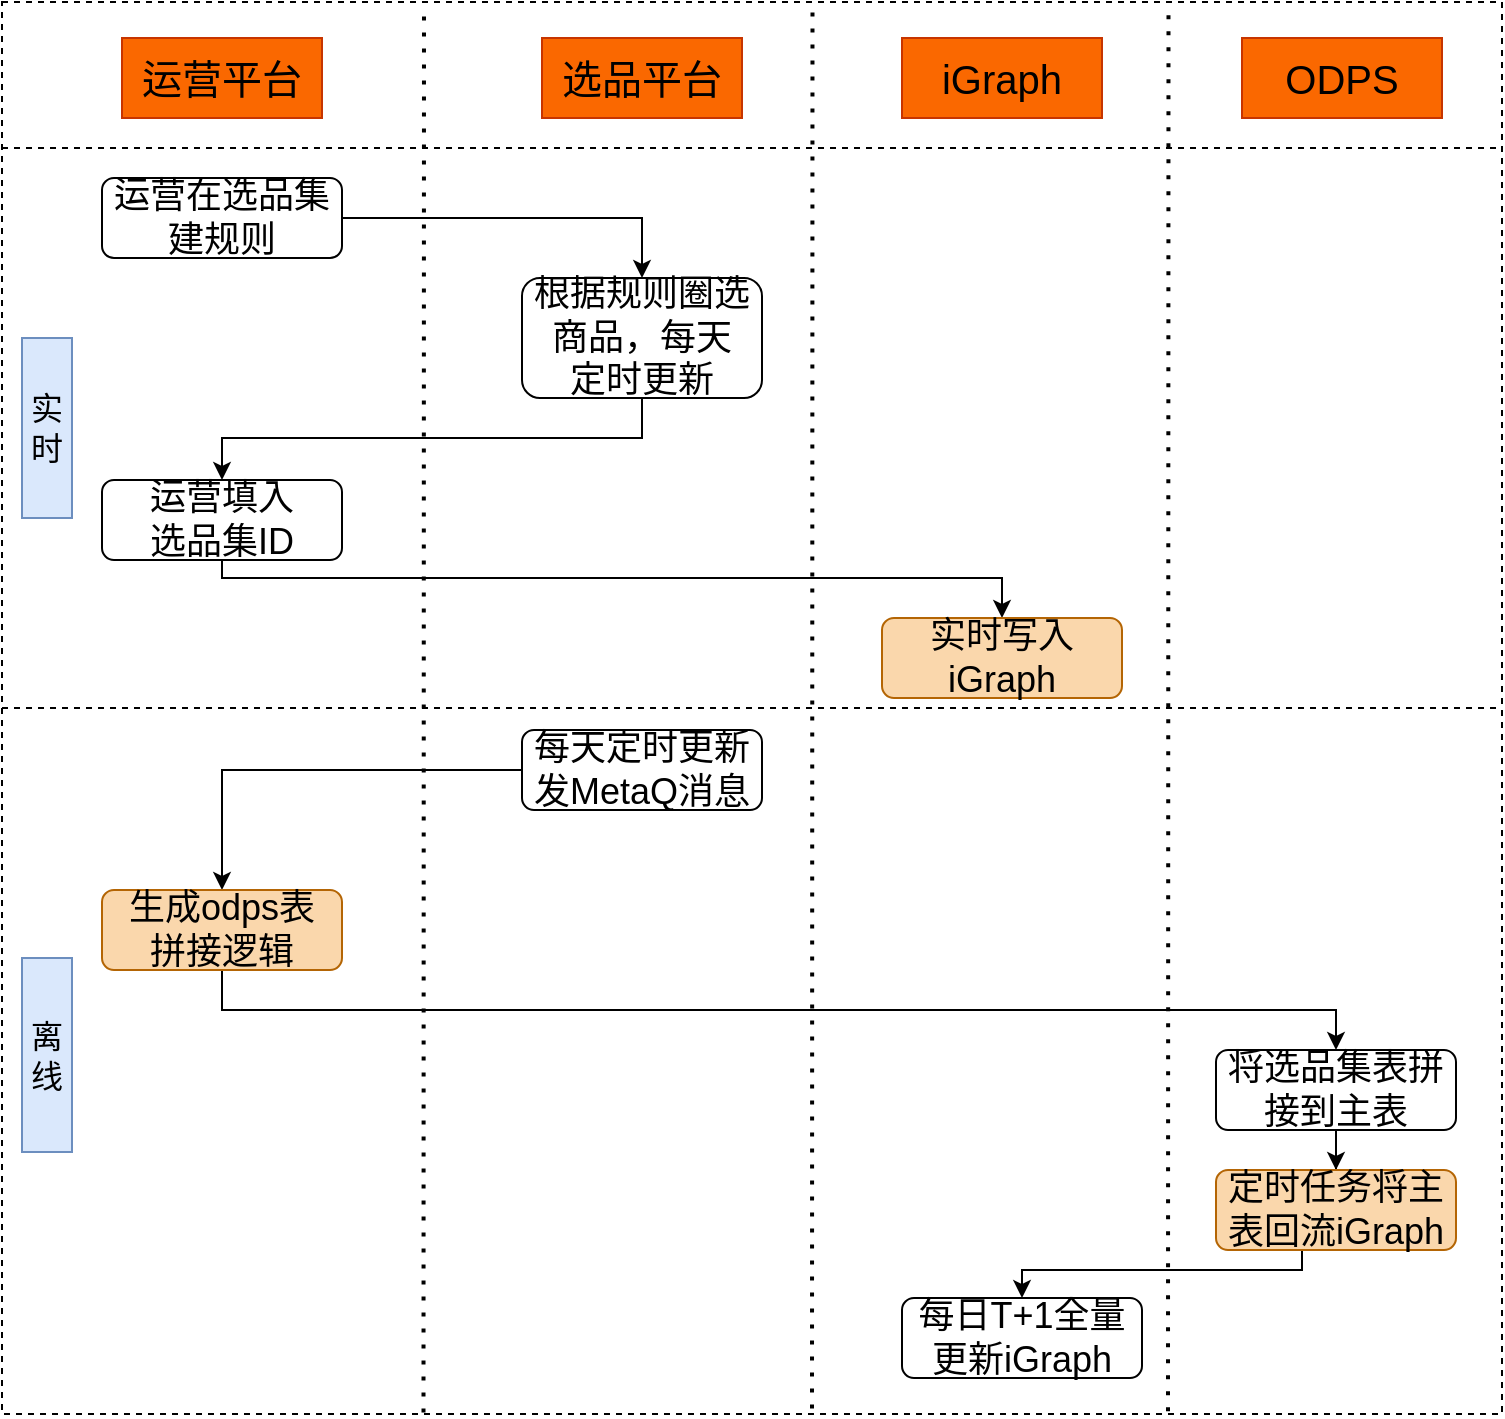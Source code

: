 <mxfile version="14.9.5" type="github">
  <diagram id="OotIc17HLVYPigmdzYNU" name="Page-1">
    <mxGraphModel dx="1216" dy="752" grid="0" gridSize="10" guides="1" tooltips="1" connect="1" arrows="1" fold="1" page="1" pageScale="1" pageWidth="850" pageHeight="1100" math="0" shadow="0">
      <root>
        <mxCell id="0" />
        <mxCell id="1" parent="0" />
        <mxCell id="Kmbe-DirLIugYvf1WYu4-1" value="&lt;font style=&quot;font-size: 20px&quot;&gt;选品平台&lt;/font&gt;" style="rounded=0;whiteSpace=wrap;html=1;fillColor=#fa6800;strokeColor=#C73500;fontColor=#000000;" vertex="1" parent="1">
          <mxGeometry x="316" y="46" width="100" height="40" as="geometry" />
        </mxCell>
        <mxCell id="Kmbe-DirLIugYvf1WYu4-2" style="edgeStyle=orthogonalEdgeStyle;rounded=0;orthogonalLoop=1;jettySize=auto;html=1;" edge="1" parent="1" source="Kmbe-DirLIugYvf1WYu4-3" target="Kmbe-DirLIugYvf1WYu4-6">
          <mxGeometry relative="1" as="geometry" />
        </mxCell>
        <mxCell id="Kmbe-DirLIugYvf1WYu4-3" value="&lt;span style=&quot;font-size: 18px&quot;&gt;运营在选品集&lt;br&gt;建规则&lt;/span&gt;" style="rounded=1;whiteSpace=wrap;html=1;fontSize=12;glass=0;strokeWidth=1;shadow=0;" vertex="1" parent="1">
          <mxGeometry x="96" y="116" width="120" height="40" as="geometry" />
        </mxCell>
        <mxCell id="Kmbe-DirLIugYvf1WYu4-4" value="&lt;font style=&quot;font-size: 20px&quot;&gt;运营平台&lt;/font&gt;" style="rounded=0;whiteSpace=wrap;html=1;fillColor=#fa6800;strokeColor=#C73500;fontColor=#000000;" vertex="1" parent="1">
          <mxGeometry x="106" y="46" width="100" height="40" as="geometry" />
        </mxCell>
        <mxCell id="Kmbe-DirLIugYvf1WYu4-5" style="edgeStyle=orthogonalEdgeStyle;rounded=0;orthogonalLoop=1;jettySize=auto;html=1;" edge="1" parent="1" source="Kmbe-DirLIugYvf1WYu4-6" target="Kmbe-DirLIugYvf1WYu4-8">
          <mxGeometry relative="1" as="geometry">
            <Array as="points">
              <mxPoint x="366" y="246" />
              <mxPoint x="156" y="246" />
            </Array>
          </mxGeometry>
        </mxCell>
        <mxCell id="Kmbe-DirLIugYvf1WYu4-6" value="&lt;font style=&quot;font-size: 18px&quot;&gt;根据规则圈选&lt;br&gt;商品，每天&lt;br&gt;定时更新&lt;/font&gt;" style="rounded=1;whiteSpace=wrap;html=1;fontSize=12;glass=0;strokeWidth=1;shadow=0;" vertex="1" parent="1">
          <mxGeometry x="306" y="166" width="120" height="60" as="geometry" />
        </mxCell>
        <mxCell id="Kmbe-DirLIugYvf1WYu4-7" style="edgeStyle=orthogonalEdgeStyle;rounded=0;orthogonalLoop=1;jettySize=auto;html=1;" edge="1" parent="1" source="Kmbe-DirLIugYvf1WYu4-8" target="Kmbe-DirLIugYvf1WYu4-11">
          <mxGeometry relative="1" as="geometry">
            <Array as="points">
              <mxPoint x="156" y="316" />
              <mxPoint x="546" y="316" />
            </Array>
          </mxGeometry>
        </mxCell>
        <mxCell id="Kmbe-DirLIugYvf1WYu4-8" value="&lt;span style=&quot;font-size: 18px&quot;&gt;运营填入&lt;br&gt;选品集ID&lt;/span&gt;" style="rounded=1;whiteSpace=wrap;html=1;fontSize=12;glass=0;strokeWidth=1;shadow=0;" vertex="1" parent="1">
          <mxGeometry x="96" y="267" width="120" height="40" as="geometry" />
        </mxCell>
        <mxCell id="Kmbe-DirLIugYvf1WYu4-9" value="&lt;font style=&quot;font-size: 20px&quot;&gt;iGraph&lt;/font&gt;" style="rounded=0;whiteSpace=wrap;html=1;fillColor=#fa6800;strokeColor=#C73500;fontColor=#000000;" vertex="1" parent="1">
          <mxGeometry x="496" y="46" width="100" height="40" as="geometry" />
        </mxCell>
        <mxCell id="Kmbe-DirLIugYvf1WYu4-10" value="&lt;font style=&quot;font-size: 20px&quot;&gt;ODPS&lt;/font&gt;" style="rounded=0;whiteSpace=wrap;html=1;fillColor=#fa6800;strokeColor=#C73500;fontColor=#000000;" vertex="1" parent="1">
          <mxGeometry x="666" y="46" width="100" height="40" as="geometry" />
        </mxCell>
        <mxCell id="Kmbe-DirLIugYvf1WYu4-11" value="&lt;font style=&quot;font-size: 18px&quot;&gt;实时写入iGraph&lt;/font&gt;" style="rounded=1;whiteSpace=wrap;html=1;fontSize=12;glass=0;strokeWidth=1;shadow=0;fillColor=#fad7ac;strokeColor=#b46504;" vertex="1" parent="1">
          <mxGeometry x="486" y="336" width="120" height="40" as="geometry" />
        </mxCell>
        <mxCell id="Kmbe-DirLIugYvf1WYu4-12" style="edgeStyle=orthogonalEdgeStyle;rounded=0;orthogonalLoop=1;jettySize=auto;html=1;entryX=0.5;entryY=0;entryDx=0;entryDy=0;" edge="1" parent="1" source="Kmbe-DirLIugYvf1WYu4-13" target="Kmbe-DirLIugYvf1WYu4-17">
          <mxGeometry relative="1" as="geometry" />
        </mxCell>
        <mxCell id="Kmbe-DirLIugYvf1WYu4-13" value="&lt;font style=&quot;font-size: 18px&quot;&gt;每天定时更新发MetaQ消息&lt;/font&gt;" style="rounded=1;whiteSpace=wrap;html=1;fontSize=12;glass=0;strokeWidth=1;shadow=0;" vertex="1" parent="1">
          <mxGeometry x="306" y="392" width="120" height="40" as="geometry" />
        </mxCell>
        <mxCell id="Kmbe-DirLIugYvf1WYu4-14" style="edgeStyle=orthogonalEdgeStyle;rounded=0;orthogonalLoop=1;jettySize=auto;html=1;entryX=0.5;entryY=0;entryDx=0;entryDy=0;" edge="1" parent="1" source="Kmbe-DirLIugYvf1WYu4-15" target="Kmbe-DirLIugYvf1WYu4-19">
          <mxGeometry relative="1" as="geometry" />
        </mxCell>
        <mxCell id="Kmbe-DirLIugYvf1WYu4-15" value="&lt;font style=&quot;font-size: 18px&quot;&gt;将选品集表拼接到主表&lt;/font&gt;" style="rounded=1;whiteSpace=wrap;html=1;fontSize=12;glass=0;strokeWidth=1;shadow=0;" vertex="1" parent="1">
          <mxGeometry x="653" y="552" width="120" height="40" as="geometry" />
        </mxCell>
        <mxCell id="Kmbe-DirLIugYvf1WYu4-33" style="edgeStyle=orthogonalEdgeStyle;rounded=0;orthogonalLoop=1;jettySize=auto;html=1;entryX=0.5;entryY=0;entryDx=0;entryDy=0;exitX=0.5;exitY=1;exitDx=0;exitDy=0;" edge="1" parent="1" source="Kmbe-DirLIugYvf1WYu4-17" target="Kmbe-DirLIugYvf1WYu4-15">
          <mxGeometry relative="1" as="geometry" />
        </mxCell>
        <mxCell id="Kmbe-DirLIugYvf1WYu4-17" value="&lt;span style=&quot;font-size: 18px&quot;&gt;生成odps表&lt;br&gt;拼接逻辑&lt;/span&gt;" style="rounded=1;whiteSpace=wrap;html=1;fontSize=12;glass=0;strokeWidth=1;shadow=0;fillColor=#fad7ac;strokeColor=#b46504;" vertex="1" parent="1">
          <mxGeometry x="96" y="472" width="120" height="40" as="geometry" />
        </mxCell>
        <mxCell id="Kmbe-DirLIugYvf1WYu4-18" style="edgeStyle=orthogonalEdgeStyle;rounded=0;orthogonalLoop=1;jettySize=auto;html=1;entryX=0.5;entryY=0;entryDx=0;entryDy=0;" edge="1" parent="1" source="Kmbe-DirLIugYvf1WYu4-19" target="Kmbe-DirLIugYvf1WYu4-20">
          <mxGeometry relative="1" as="geometry">
            <Array as="points">
              <mxPoint x="696" y="662" />
              <mxPoint x="556" y="662" />
            </Array>
          </mxGeometry>
        </mxCell>
        <mxCell id="Kmbe-DirLIugYvf1WYu4-19" value="&lt;font style=&quot;font-size: 18px&quot;&gt;定时任务将主表回流iGraph&lt;/font&gt;" style="rounded=1;whiteSpace=wrap;html=1;fontSize=12;glass=0;strokeWidth=1;shadow=0;fillColor=#fad7ac;strokeColor=#b46504;" vertex="1" parent="1">
          <mxGeometry x="653" y="612" width="120" height="40" as="geometry" />
        </mxCell>
        <mxCell id="Kmbe-DirLIugYvf1WYu4-20" value="&lt;span style=&quot;font-size: 18px&quot;&gt;每日T+1全量&lt;br&gt;更新iGraph&lt;/span&gt;" style="rounded=1;whiteSpace=wrap;html=1;fontSize=12;glass=0;strokeWidth=1;shadow=0;" vertex="1" parent="1">
          <mxGeometry x="496" y="676" width="120" height="40" as="geometry" />
        </mxCell>
        <mxCell id="Kmbe-DirLIugYvf1WYu4-21" value="" style="rounded=0;whiteSpace=wrap;html=1;fillColor=none;dashed=1;" vertex="1" parent="1">
          <mxGeometry x="46" y="28" width="750" height="706" as="geometry" />
        </mxCell>
        <mxCell id="Kmbe-DirLIugYvf1WYu4-22" value="" style="line;strokeWidth=1;html=1;dashed=1;fillColor=none;" vertex="1" parent="1">
          <mxGeometry x="46" y="376" width="750" height="10" as="geometry" />
        </mxCell>
        <mxCell id="Kmbe-DirLIugYvf1WYu4-23" value="&lt;font style=&quot;font-size: 16px&quot;&gt;实时&lt;/font&gt;" style="rounded=0;whiteSpace=wrap;html=1;strokeWidth=1;fillColor=#dae8fc;strokeColor=#6c8ebf;" vertex="1" parent="1">
          <mxGeometry x="56" y="196" width="25" height="90" as="geometry" />
        </mxCell>
        <mxCell id="Kmbe-DirLIugYvf1WYu4-24" value="&lt;font style=&quot;font-size: 16px&quot;&gt;离线&lt;/font&gt;" style="rounded=0;whiteSpace=wrap;html=1;strokeWidth=1;fillColor=#dae8fc;strokeColor=#6c8ebf;" vertex="1" parent="1">
          <mxGeometry x="56" y="506" width="25" height="97" as="geometry" />
        </mxCell>
        <mxCell id="Kmbe-DirLIugYvf1WYu4-28" value="" style="endArrow=none;dashed=1;html=1;dashPattern=1 3;strokeWidth=2;exitX=0.281;exitY=0.999;exitDx=0;exitDy=0;exitPerimeter=0;" edge="1" parent="1" source="Kmbe-DirLIugYvf1WYu4-21">
          <mxGeometry width="50" height="50" relative="1" as="geometry">
            <mxPoint x="257" y="760" as="sourcePoint" />
            <mxPoint x="257" y="30" as="targetPoint" />
          </mxGeometry>
        </mxCell>
        <mxCell id="Kmbe-DirLIugYvf1WYu4-30" value="" style="line;strokeWidth=1;html=1;dashed=1;fillColor=none;" vertex="1" parent="1">
          <mxGeometry x="46" y="96" width="750" height="10" as="geometry" />
        </mxCell>
        <mxCell id="Kmbe-DirLIugYvf1WYu4-31" value="" style="endArrow=none;dashed=1;html=1;dashPattern=1 3;strokeWidth=2;exitX=0.281;exitY=0.999;exitDx=0;exitDy=0;exitPerimeter=0;" edge="1" parent="1">
          <mxGeometry width="50" height="50" relative="1" as="geometry">
            <mxPoint x="451" y="731.294" as="sourcePoint" />
            <mxPoint x="451.25" y="28" as="targetPoint" />
          </mxGeometry>
        </mxCell>
        <mxCell id="Kmbe-DirLIugYvf1WYu4-32" value="" style="endArrow=none;dashed=1;html=1;dashPattern=1 3;strokeWidth=2;exitX=0.281;exitY=0.999;exitDx=0;exitDy=0;exitPerimeter=0;" edge="1" parent="1">
          <mxGeometry width="50" height="50" relative="1" as="geometry">
            <mxPoint x="629" y="732.644" as="sourcePoint" />
            <mxPoint x="629.25" y="29.35" as="targetPoint" />
          </mxGeometry>
        </mxCell>
      </root>
    </mxGraphModel>
  </diagram>
</mxfile>

